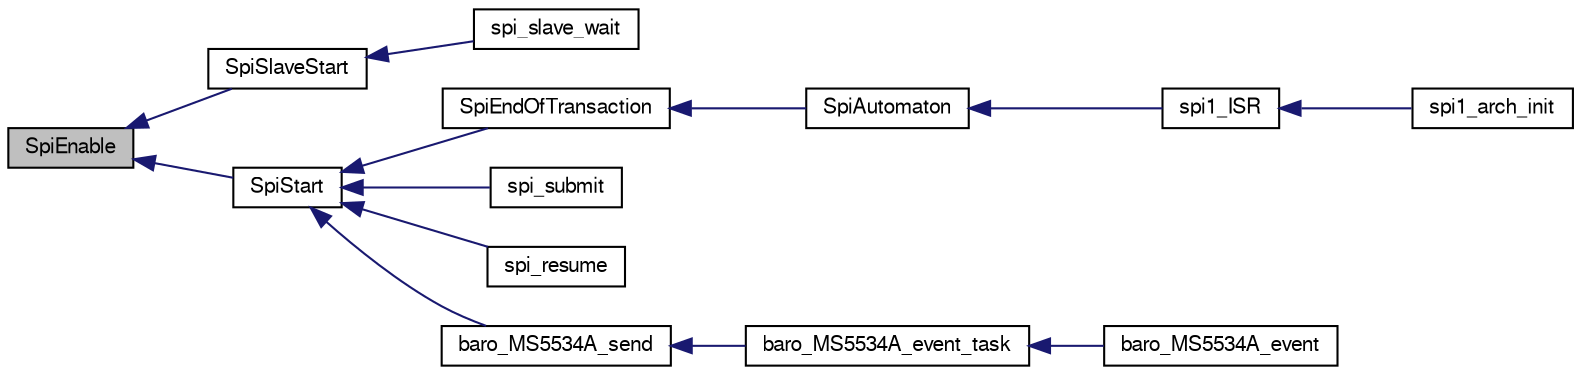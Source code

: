 digraph "SpiEnable"
{
  edge [fontname="FreeSans",fontsize="10",labelfontname="FreeSans",labelfontsize="10"];
  node [fontname="FreeSans",fontsize="10",shape=record];
  rankdir="LR";
  Node1 [label="SpiEnable",height=0.2,width=0.4,color="black", fillcolor="grey75", style="filled", fontcolor="black"];
  Node1 -> Node2 [dir="back",color="midnightblue",fontsize="10",style="solid",fontname="FreeSans"];
  Node2 [label="SpiSlaveStart",height=0.2,width=0.4,color="black", fillcolor="white", style="filled",URL="$lpc21_2mcu__periph_2spi__arch_8c.html#a377ad6b429dbff1ca278ff6262a2914d"];
  Node2 -> Node3 [dir="back",color="midnightblue",fontsize="10",style="solid",fontname="FreeSans"];
  Node3 [label="spi_slave_wait",height=0.2,width=0.4,color="black", fillcolor="white", style="filled",URL="$group__spi.html#ga6654c5e4a8dd36724bef153d376476b8",tooltip="Initialized and wait for the next transaction. "];
  Node1 -> Node4 [dir="back",color="midnightblue",fontsize="10",style="solid",fontname="FreeSans"];
  Node4 [label="SpiStart",height=0.2,width=0.4,color="black", fillcolor="white", style="filled",URL="$lpc21_2mcu__periph_2spi__arch_8c.html#abcda020ad14ec4732c4ffff453060fff"];
  Node4 -> Node5 [dir="back",color="midnightblue",fontsize="10",style="solid",fontname="FreeSans"];
  Node5 [label="SpiEndOfTransaction",height=0.2,width=0.4,color="black", fillcolor="white", style="filled",URL="$lpc21_2mcu__periph_2spi__arch_8c.html#aa77dd16c5b07dd46e54d274ad55016ea"];
  Node5 -> Node6 [dir="back",color="midnightblue",fontsize="10",style="solid",fontname="FreeSans"];
  Node6 [label="SpiAutomaton",height=0.2,width=0.4,color="black", fillcolor="white", style="filled",URL="$lpc21_2mcu__periph_2spi__arch_8c.html#a0c3a952b26b4118dcd848cb234062997"];
  Node6 -> Node7 [dir="back",color="midnightblue",fontsize="10",style="solid",fontname="FreeSans"];
  Node7 [label="spi1_ISR",height=0.2,width=0.4,color="black", fillcolor="white", style="filled",URL="$lpc21_2mcu__periph_2spi__arch_8c.html#a757fa003ca462da8fabcb89abf3943d3"];
  Node7 -> Node8 [dir="back",color="midnightblue",fontsize="10",style="solid",fontname="FreeSans"];
  Node8 [label="spi1_arch_init",height=0.2,width=0.4,color="black", fillcolor="white", style="filled",URL="$group__spi.html#gaaba00866ddaf960c0c761e61f81e5216",tooltip="Architecture dependent SPI1 initialization. "];
  Node4 -> Node9 [dir="back",color="midnightblue",fontsize="10",style="solid",fontname="FreeSans"];
  Node9 [label="spi_submit",height=0.2,width=0.4,color="black", fillcolor="white", style="filled",URL="$group__spi.html#ga5d383931766cb373ebad0b8bc26d439d",tooltip="Submit a spi transaction. "];
  Node4 -> Node10 [dir="back",color="midnightblue",fontsize="10",style="solid",fontname="FreeSans"];
  Node10 [label="spi_resume",height=0.2,width=0.4,color="black", fillcolor="white", style="filled",URL="$group__spi.html#gaf5ff5a9f93b73caf6532b7e25dd917b9",tooltip="Resume the SPI fifo. "];
  Node4 -> Node11 [dir="back",color="midnightblue",fontsize="10",style="solid",fontname="FreeSans"];
  Node11 [label="baro_MS5534A_send",height=0.2,width=0.4,color="black", fillcolor="white", style="filled",URL="$baro__MS5534A_8c.html#a2c7f6fba111434a3d7c371359bc24fc4"];
  Node11 -> Node12 [dir="back",color="midnightblue",fontsize="10",style="solid",fontname="FreeSans"];
  Node12 [label="baro_MS5534A_event_task",height=0.2,width=0.4,color="black", fillcolor="white", style="filled",URL="$baro__MS5534A_8c.html#a09c949d7892f5002fbd9624a616de846"];
  Node12 -> Node13 [dir="back",color="midnightblue",fontsize="10",style="solid",fontname="FreeSans"];
  Node13 [label="baro_MS5534A_event",height=0.2,width=0.4,color="black", fillcolor="white", style="filled",URL="$baro__MS5534A_8c.html#a11f2670f1389172417fc69aa0f924027"];
}
